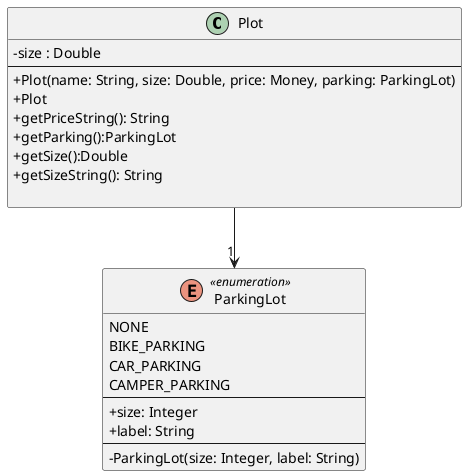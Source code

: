@startuml
skinparam classAttributeIconSize 0
'https://plantuml.com/sequence-diagram

class Plot {
-size : Double
--
+Plot(name: String, size: Double, price: Money, parking: ParkingLot)
+ Plot
+getPriceString(): String
+getParking():ParkingLot
+getSize():Double
+getSizeString(): String

}

enum ParkingLot<<enumeration>>{
NONE
BIKE_PARKING
CAR_PARKING
CAMPER_PARKING
--
+size: Integer
+label: String
--
-ParkingLot(size: Integer, label: String)
}


Plot --> "1" ParkingLot



@enduml